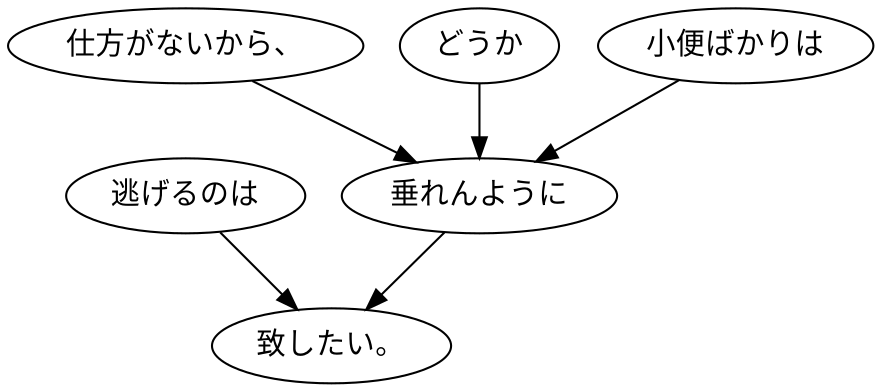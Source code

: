 digraph graph4039 {
	node0 [label="逃げるのは"];
	node1 [label="仕方がないから、"];
	node2 [label="どうか"];
	node3 [label="小便ばかりは"];
	node4 [label="垂れんように"];
	node5 [label="致したい。"];
	node0 -> node5;
	node1 -> node4;
	node2 -> node4;
	node3 -> node4;
	node4 -> node5;
}
